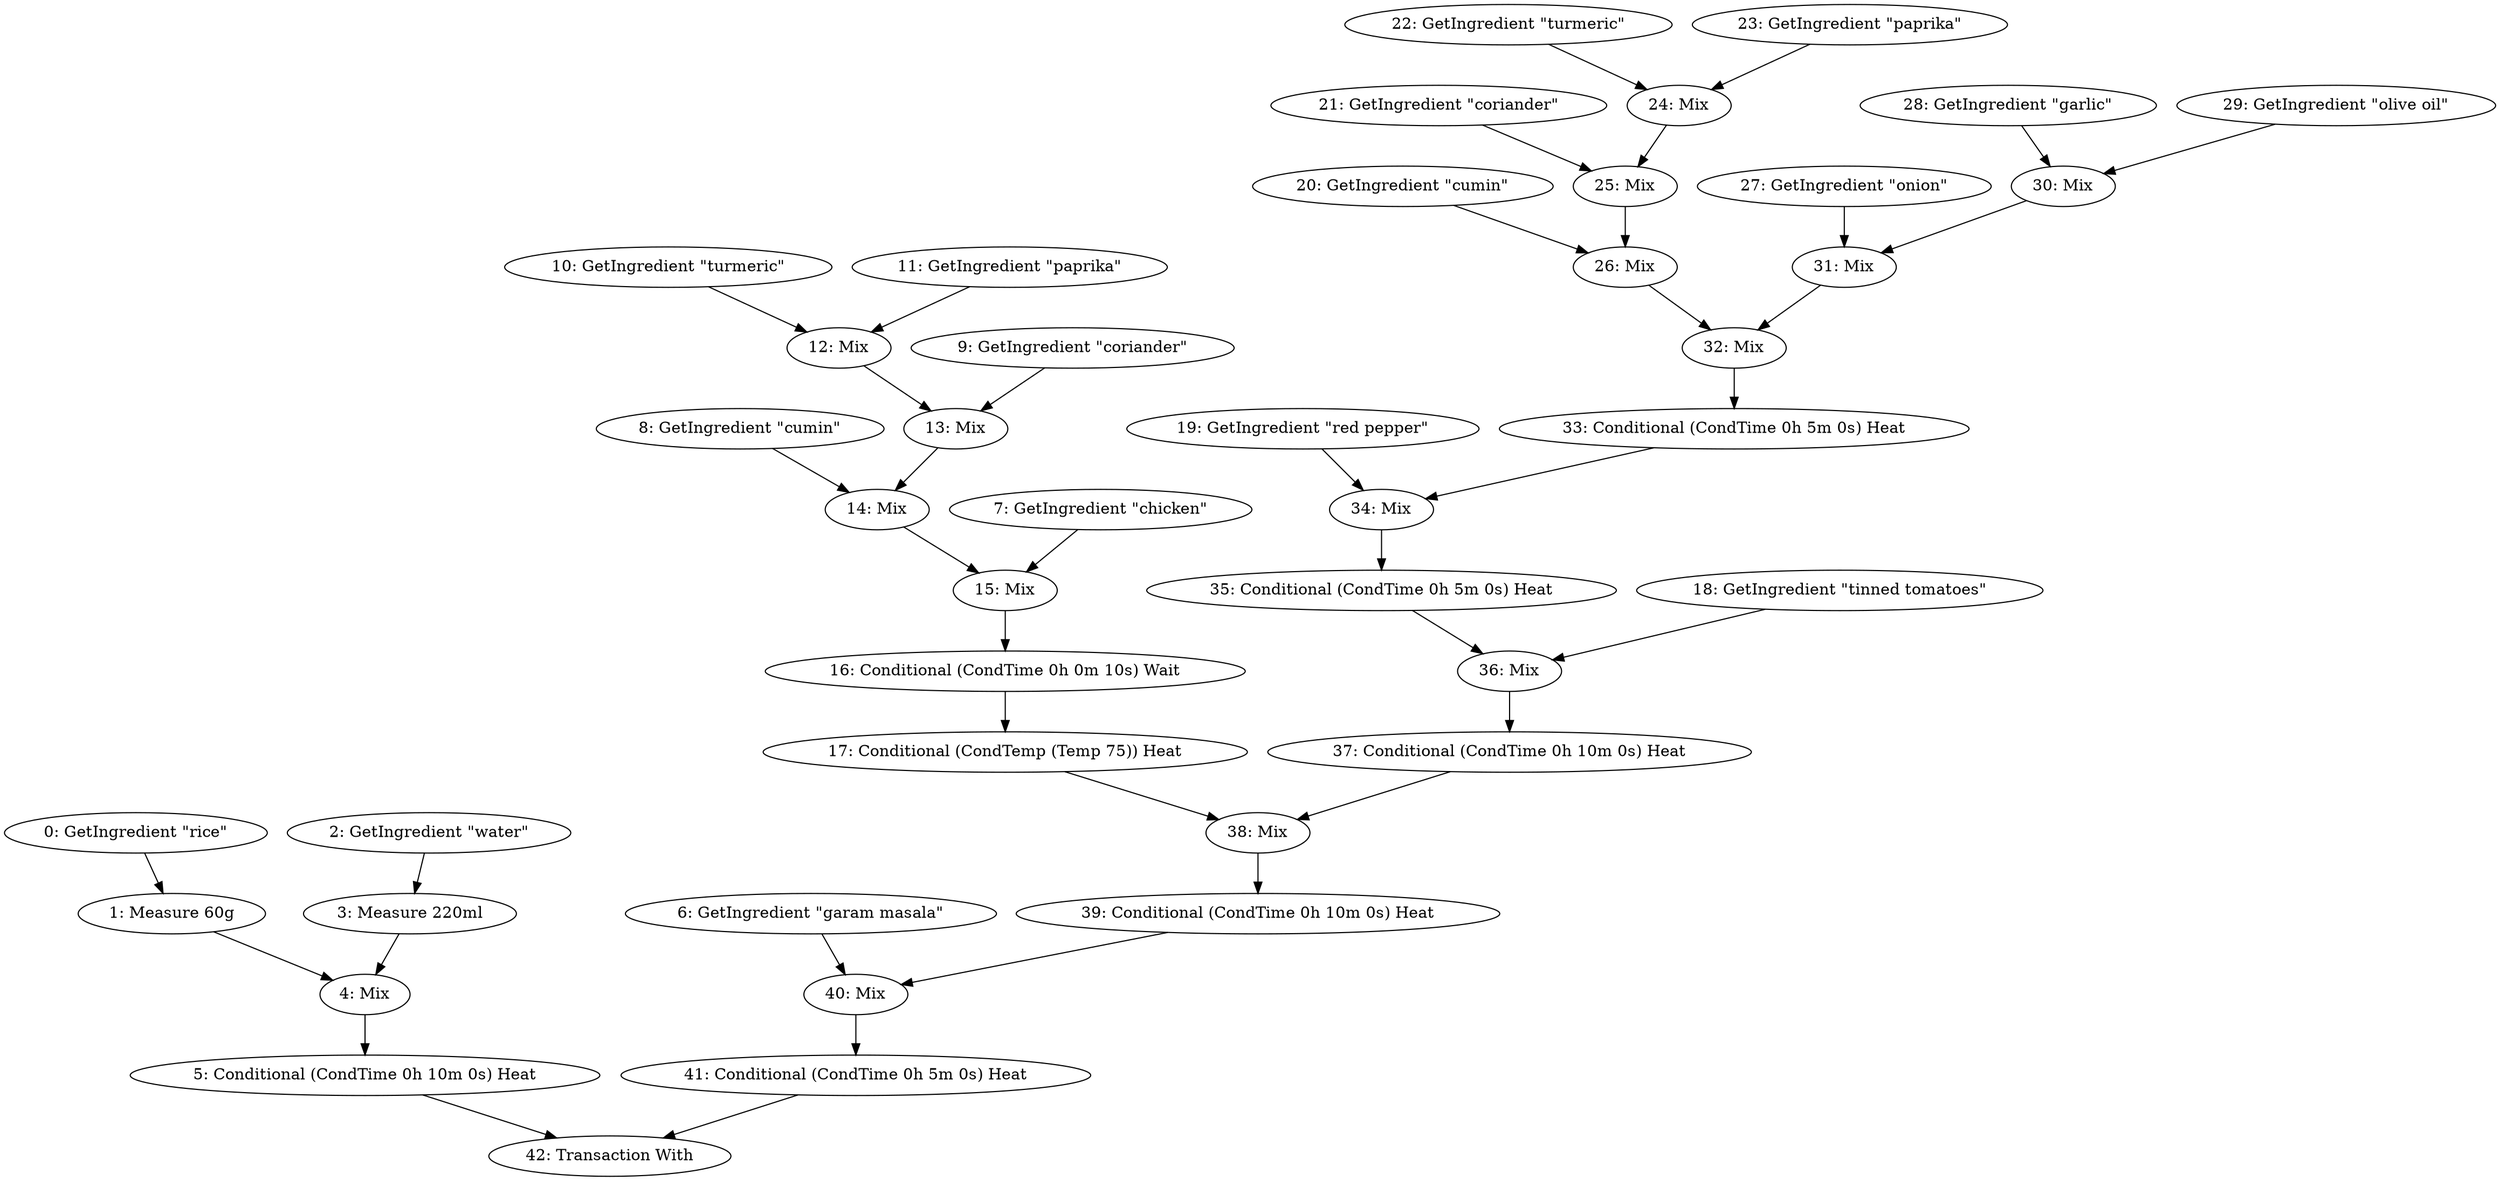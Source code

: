 digraph {
    "0: GetIngredient \"rice\"";
    "1: Measure 60g";
    "2: GetIngredient \"water\"";
    "3: Measure 220ml";
    "4: Mix";
    "5: Conditional (CondTime 0h 10m 0s) Heat";
    "6: GetIngredient \"garam masala\"";
    "7: GetIngredient \"chicken\"";
    "8: GetIngredient \"cumin\"";
    "9: GetIngredient \"coriander\"";
    "10: GetIngredient \"turmeric\"";
    "11: GetIngredient \"paprika\"";
    "12: Mix";
    "13: Mix";
    "14: Mix";
    "15: Mix";
    "16: Conditional (CondTime 0h 0m 10s) Wait";
    "17: Conditional (CondTemp (Temp 75)) Heat";
    "18: GetIngredient \"tinned tomatoes\"";
    "19: GetIngredient \"red pepper\"";
    "20: GetIngredient \"cumin\"";
    "21: GetIngredient \"coriander\"";
    "22: GetIngredient \"turmeric\"";
    "23: GetIngredient \"paprika\"";
    "24: Mix";
    "25: Mix";
    "26: Mix";
    "27: GetIngredient \"onion\"";
    "28: GetIngredient \"garlic\"";
    "29: GetIngredient \"olive oil\"";
    "30: Mix";
    "31: Mix";
    "32: Mix";
    "33: Conditional (CondTime 0h 5m 0s) Heat";
    "34: Mix";
    "35: Conditional (CondTime 0h 5m 0s) Heat";
    "36: Mix";
    "37: Conditional (CondTime 0h 10m 0s) Heat";
    "38: Mix";
    "39: Conditional (CondTime 0h 10m 0s) Heat";
    "40: Mix";
    "41: Conditional (CondTime 0h 5m 0s) Heat";
    "42: Transaction With";
    "0: GetIngredient \"rice\"" -> "1: Measure 60g";
    "1: Measure 60g" -> "4: Mix";
    "2: GetIngredient \"water\"" -> "3: Measure 220ml";
    "3: Measure 220ml" -> "4: Mix";
    "4: Mix" -> "5: Conditional (CondTime 0h 10m 0s) Heat";
    "5: Conditional (CondTime 0h 10m 0s) Heat" -> "42: Transaction With";
    "6: GetIngredient \"garam masala\"" -> "40: Mix";
    "7: GetIngredient \"chicken\"" -> "15: Mix";
    "8: GetIngredient \"cumin\"" -> "14: Mix";
    "9: GetIngredient \"coriander\"" -> "13: Mix";
    "10: GetIngredient \"turmeric\"" -> "12: Mix";
    "11: GetIngredient \"paprika\"" -> "12: Mix";
    "12: Mix" -> "13: Mix";
    "13: Mix" -> "14: Mix";
    "14: Mix" -> "15: Mix";
    "15: Mix" -> "16: Conditional (CondTime 0h 0m 10s) Wait";
    "16: Conditional (CondTime 0h 0m 10s) Wait" -> "17: Conditional (CondTemp (Temp 75)) Heat";
    "17: Conditional (CondTemp (Temp 75)) Heat" -> "38: Mix";
    "18: GetIngredient \"tinned tomatoes\"" -> "36: Mix";
    "19: GetIngredient \"red pepper\"" -> "34: Mix";
    "20: GetIngredient \"cumin\"" -> "26: Mix";
    "21: GetIngredient \"coriander\"" -> "25: Mix";
    "22: GetIngredient \"turmeric\"" -> "24: Mix";
    "23: GetIngredient \"paprika\"" -> "24: Mix";
    "24: Mix" -> "25: Mix";
    "25: Mix" -> "26: Mix";
    "26: Mix" -> "32: Mix";
    "27: GetIngredient \"onion\"" -> "31: Mix";
    "28: GetIngredient \"garlic\"" -> "30: Mix";
    "29: GetIngredient \"olive oil\"" -> "30: Mix";
    "30: Mix" -> "31: Mix";
    "31: Mix" -> "32: Mix";
    "32: Mix" -> "33: Conditional (CondTime 0h 5m 0s) Heat";
    "33: Conditional (CondTime 0h 5m 0s) Heat" -> "34: Mix";
    "34: Mix" -> "35: Conditional (CondTime 0h 5m 0s) Heat";
    "35: Conditional (CondTime 0h 5m 0s) Heat" -> "36: Mix";
    "36: Mix" -> "37: Conditional (CondTime 0h 10m 0s) Heat";
    "37: Conditional (CondTime 0h 10m 0s) Heat" -> "38: Mix";
    "38: Mix" -> "39: Conditional (CondTime 0h 10m 0s) Heat";
    "39: Conditional (CondTime 0h 10m 0s) Heat" -> "40: Mix";
    "40: Mix" -> "41: Conditional (CondTime 0h 5m 0s) Heat";
    "41: Conditional (CondTime 0h 5m 0s) Heat" -> "42: Transaction With";
}